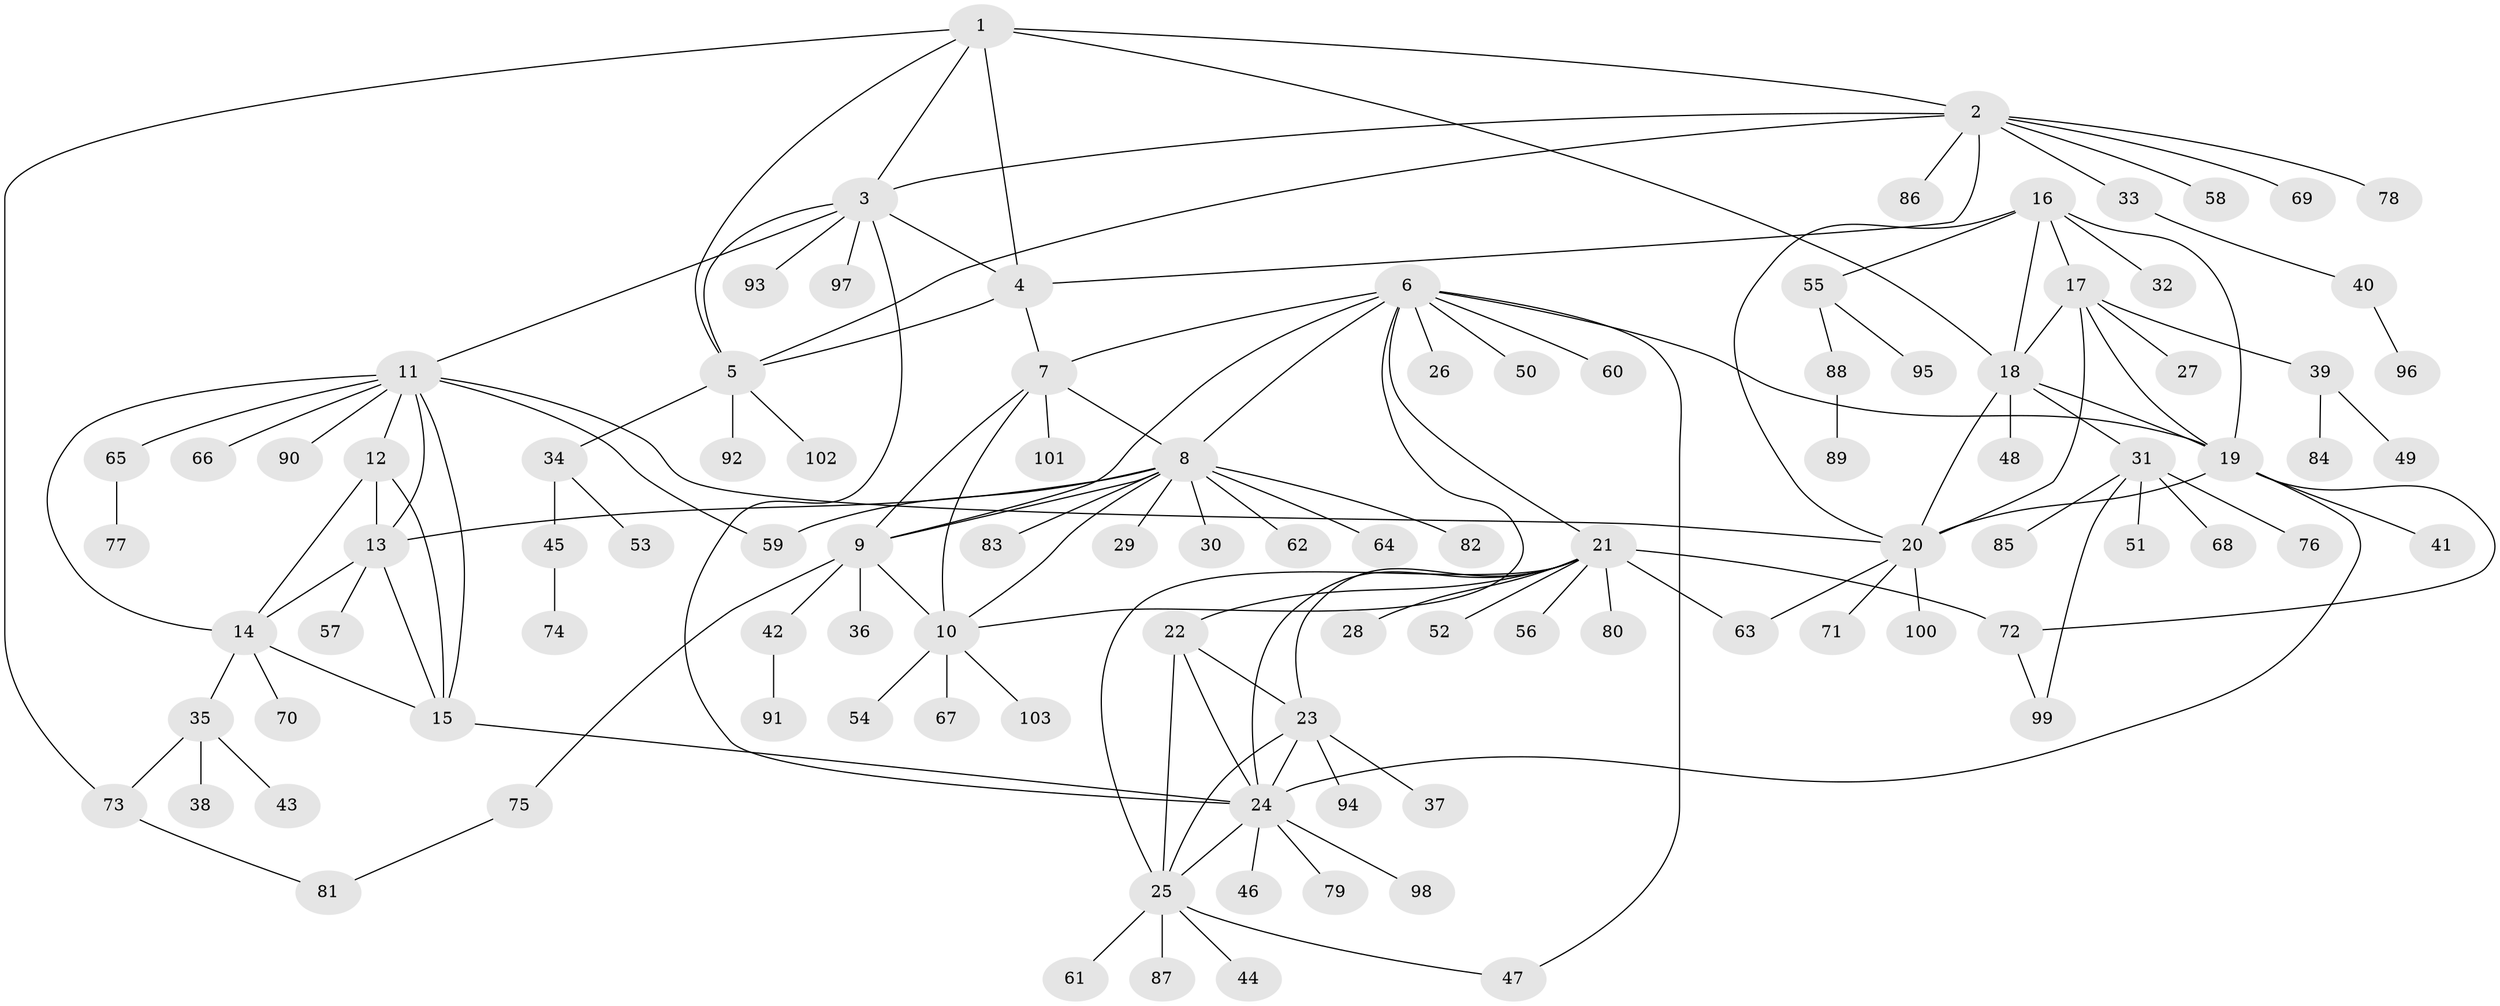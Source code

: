 // coarse degree distribution, {6: 0.05128205128205128, 7: 0.01282051282051282, 14: 0.01282051282051282, 5: 0.0641025641025641, 8: 0.02564102564102564, 4: 0.02564102564102564, 10: 0.02564102564102564, 9: 0.02564102564102564, 3: 0.05128205128205128, 1: 0.6153846153846154, 2: 0.08974358974358974}
// Generated by graph-tools (version 1.1) at 2025/24/03/03/25 07:24:12]
// undirected, 103 vertices, 145 edges
graph export_dot {
graph [start="1"]
  node [color=gray90,style=filled];
  1;
  2;
  3;
  4;
  5;
  6;
  7;
  8;
  9;
  10;
  11;
  12;
  13;
  14;
  15;
  16;
  17;
  18;
  19;
  20;
  21;
  22;
  23;
  24;
  25;
  26;
  27;
  28;
  29;
  30;
  31;
  32;
  33;
  34;
  35;
  36;
  37;
  38;
  39;
  40;
  41;
  42;
  43;
  44;
  45;
  46;
  47;
  48;
  49;
  50;
  51;
  52;
  53;
  54;
  55;
  56;
  57;
  58;
  59;
  60;
  61;
  62;
  63;
  64;
  65;
  66;
  67;
  68;
  69;
  70;
  71;
  72;
  73;
  74;
  75;
  76;
  77;
  78;
  79;
  80;
  81;
  82;
  83;
  84;
  85;
  86;
  87;
  88;
  89;
  90;
  91;
  92;
  93;
  94;
  95;
  96;
  97;
  98;
  99;
  100;
  101;
  102;
  103;
  1 -- 2;
  1 -- 3;
  1 -- 4;
  1 -- 5;
  1 -- 18;
  1 -- 73;
  2 -- 3;
  2 -- 4;
  2 -- 5;
  2 -- 33;
  2 -- 58;
  2 -- 69;
  2 -- 78;
  2 -- 86;
  3 -- 4;
  3 -- 5;
  3 -- 11;
  3 -- 24;
  3 -- 93;
  3 -- 97;
  4 -- 5;
  4 -- 7;
  5 -- 34;
  5 -- 92;
  5 -- 102;
  6 -- 7;
  6 -- 8;
  6 -- 9;
  6 -- 10;
  6 -- 19;
  6 -- 21;
  6 -- 26;
  6 -- 47;
  6 -- 50;
  6 -- 60;
  7 -- 8;
  7 -- 9;
  7 -- 10;
  7 -- 101;
  8 -- 9;
  8 -- 10;
  8 -- 13;
  8 -- 29;
  8 -- 30;
  8 -- 59;
  8 -- 62;
  8 -- 64;
  8 -- 82;
  8 -- 83;
  9 -- 10;
  9 -- 36;
  9 -- 42;
  9 -- 75;
  10 -- 54;
  10 -- 67;
  10 -- 103;
  11 -- 12;
  11 -- 13;
  11 -- 14;
  11 -- 15;
  11 -- 20;
  11 -- 59;
  11 -- 65;
  11 -- 66;
  11 -- 90;
  12 -- 13;
  12 -- 14;
  12 -- 15;
  13 -- 14;
  13 -- 15;
  13 -- 57;
  14 -- 15;
  14 -- 35;
  14 -- 70;
  15 -- 24;
  16 -- 17;
  16 -- 18;
  16 -- 19;
  16 -- 20;
  16 -- 32;
  16 -- 55;
  17 -- 18;
  17 -- 19;
  17 -- 20;
  17 -- 27;
  17 -- 39;
  18 -- 19;
  18 -- 20;
  18 -- 31;
  18 -- 48;
  19 -- 20;
  19 -- 24;
  19 -- 41;
  19 -- 72;
  20 -- 63;
  20 -- 71;
  20 -- 100;
  21 -- 22;
  21 -- 23;
  21 -- 24;
  21 -- 25;
  21 -- 28;
  21 -- 52;
  21 -- 56;
  21 -- 63;
  21 -- 72;
  21 -- 80;
  22 -- 23;
  22 -- 24;
  22 -- 25;
  23 -- 24;
  23 -- 25;
  23 -- 37;
  23 -- 94;
  24 -- 25;
  24 -- 46;
  24 -- 79;
  24 -- 98;
  25 -- 44;
  25 -- 47;
  25 -- 61;
  25 -- 87;
  31 -- 51;
  31 -- 68;
  31 -- 76;
  31 -- 85;
  31 -- 99;
  33 -- 40;
  34 -- 45;
  34 -- 53;
  35 -- 38;
  35 -- 43;
  35 -- 73;
  39 -- 49;
  39 -- 84;
  40 -- 96;
  42 -- 91;
  45 -- 74;
  55 -- 88;
  55 -- 95;
  65 -- 77;
  72 -- 99;
  73 -- 81;
  75 -- 81;
  88 -- 89;
}
